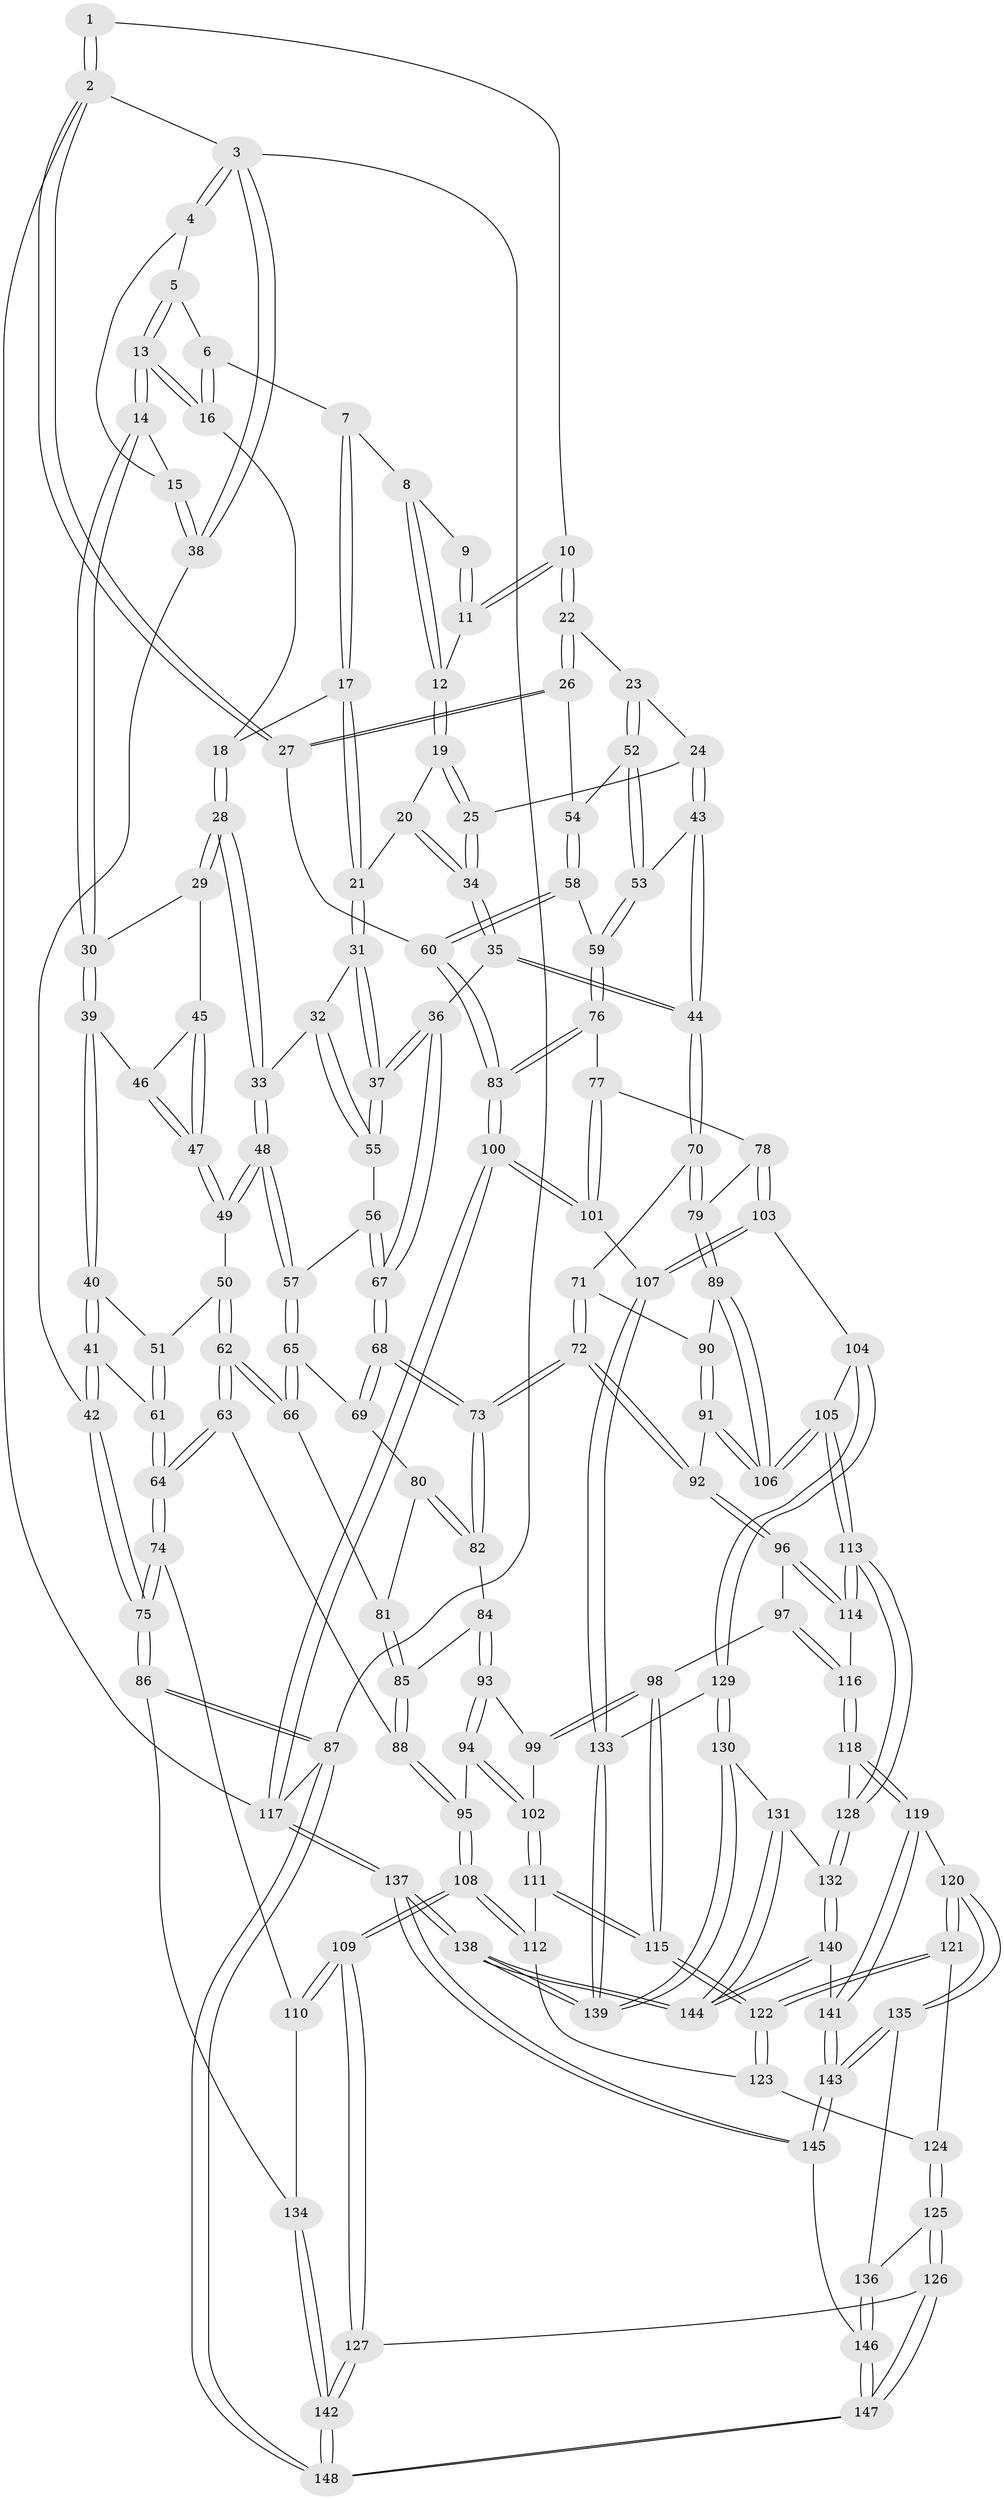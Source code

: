 // Generated by graph-tools (version 1.1) at 2025/38/03/09/25 02:38:22]
// undirected, 148 vertices, 367 edges
graph export_dot {
graph [start="1"]
  node [color=gray90,style=filled];
  1 [pos="+0.8678468944179935+0"];
  2 [pos="+1+0"];
  3 [pos="+0+0"];
  4 [pos="+0.27928886591661345+0"];
  5 [pos="+0.3307281412625823+0"];
  6 [pos="+0.3619715286718973+0"];
  7 [pos="+0.5388511634514546+0"];
  8 [pos="+0.5973354331868757+0"];
  9 [pos="+0.7910983295562695+0"];
  10 [pos="+0.8777580487515297+0.09772368321870974"];
  11 [pos="+0.796782835197132+0.017390753032142322"];
  12 [pos="+0.7190545000018063+0.0804341586389437"];
  13 [pos="+0.2890826229737756+0.12034596700460658"];
  14 [pos="+0.2390258271193097+0.16857120796901764"];
  15 [pos="+0.19408464235434295+0.14958076299074483"];
  16 [pos="+0.39963230690182444+0.11724441602606736"];
  17 [pos="+0.5433223466683291+0.09178317566140823"];
  18 [pos="+0.4176699419683289+0.12890110692367723"];
  19 [pos="+0.7125800343031315+0.12508389917198873"];
  20 [pos="+0.5978933158859784+0.13374199042779406"];
  21 [pos="+0.5629633547419978+0.11939504086663882"];
  22 [pos="+0.9230777355720283+0.177613533866451"];
  23 [pos="+0.9218841508507906+0.17802182003329461"];
  24 [pos="+0.8196270503281947+0.19652698946856426"];
  25 [pos="+0.7562084151571064+0.16581184300180013"];
  26 [pos="+1+0.1820845818057656"];
  27 [pos="+1+0.13677484914281535"];
  28 [pos="+0.40701533829255016+0.24625244699830706"];
  29 [pos="+0.40140123080634077+0.24637983795258964"];
  30 [pos="+0.2522877834154949+0.20246174794290112"];
  31 [pos="+0.5347750312300997+0.18367694015164626"];
  32 [pos="+0.43732589337425537+0.2693655574482733"];
  33 [pos="+0.43651479750255834+0.26931545203275375"];
  34 [pos="+0.637005308592955+0.2697077791614398"];
  35 [pos="+0.6213993481626674+0.36610410679187705"];
  36 [pos="+0.6127030356336304+0.36504435242113253"];
  37 [pos="+0.5927912417057847+0.3552051096792674"];
  38 [pos="+0+0.06318009824676395"];
  39 [pos="+0.24226979368025217+0.2532704564907013"];
  40 [pos="+0.22337062514654413+0.29080820664562484"];
  41 [pos="+0+0.2644857050317421"];
  42 [pos="+0+0.2050822586823362"];
  43 [pos="+0.7076840739697112+0.3999890010117495"];
  44 [pos="+0.686475489733662+0.4087734419599584"];
  45 [pos="+0.33814025978268075+0.3072266274564173"];
  46 [pos="+0.28595370215088556+0.2856528748121334"];
  47 [pos="+0.32790842082192334+0.36045277410034227"];
  48 [pos="+0.38912214834401854+0.39510027369857986"];
  49 [pos="+0.32783949612959523+0.37671077751367593"];
  50 [pos="+0.3110828246505435+0.3808624498523017"];
  51 [pos="+0.2221160366117262+0.3389507197366996"];
  52 [pos="+0.8487130109365779+0.3594874391140583"];
  53 [pos="+0.7772317386351529+0.40960864494988924"];
  54 [pos="+0.9175028153546423+0.36746334857103746"];
  55 [pos="+0.5650483579771027+0.3484956426109148"];
  56 [pos="+0.4410613201545038+0.40402299371639333"];
  57 [pos="+0.39118575238892395+0.39853648854816476"];
  58 [pos="+0.9227886816070607+0.4640563145232075"];
  59 [pos="+0.894543950488615+0.4734907960497512"];
  60 [pos="+1+0.5001511517384076"];
  61 [pos="+0.15576708103326398+0.4193588350272034"];
  62 [pos="+0.24091969285285467+0.525767008754486"];
  63 [pos="+0.2010018825447583+0.5511008818898783"];
  64 [pos="+0.18972563465756706+0.5508840232599298"];
  65 [pos="+0.38802897625664934+0.43273205609723436"];
  66 [pos="+0.29548720181976745+0.5123204402534802"];
  67 [pos="+0.49746993553472635+0.4723680878876618"];
  68 [pos="+0.48261051028898305+0.5133160658190953"];
  69 [pos="+0.42516882453532484+0.49981945099644304"];
  70 [pos="+0.6813172337109706+0.47354501460204573"];
  71 [pos="+0.6302449303660442+0.5269538786755203"];
  72 [pos="+0.5289841087576268+0.5931364906676887"];
  73 [pos="+0.5236481837730473+0.5900340089882387"];
  74 [pos="+0.11423080147660167+0.6100399788145057"];
  75 [pos="+0+0.6324019345901739"];
  76 [pos="+0.8523011937823325+0.5865516590482434"];
  77 [pos="+0.8507989837352665+0.5888884504467028"];
  78 [pos="+0.8122265512069983+0.6030066306096981"];
  79 [pos="+0.7333824930328279+0.5458994553735992"];
  80 [pos="+0.40486553941613035+0.5178221426952654"];
  81 [pos="+0.3670703226697441+0.5292131318261775"];
  82 [pos="+0.41145550756354826+0.6129953608033042"];
  83 [pos="+1+0.5344842961737104"];
  84 [pos="+0.4088281959294242+0.6143932366131201"];
  85 [pos="+0.3790284855059603+0.5922340233755516"];
  86 [pos="+0+0.6944417899066896"];
  87 [pos="+0+1"];
  88 [pos="+0.22388786659547785+0.5688680800437211"];
  89 [pos="+0.6758860152465861+0.6627162246759162"];
  90 [pos="+0.6430694556149052+0.5741255070981913"];
  91 [pos="+0.630951465922592+0.6702762883889268"];
  92 [pos="+0.5412687403008895+0.6445634888321422"];
  93 [pos="+0.40863845486235734+0.6147777556598503"];
  94 [pos="+0.29426903617816336+0.6496222550635681"];
  95 [pos="+0.29376491554828293+0.649393135389498"];
  96 [pos="+0.5359481940688564+0.6602049829670599"];
  97 [pos="+0.4871207518102234+0.7015442862309145"];
  98 [pos="+0.44455695088692243+0.7227367604677496"];
  99 [pos="+0.40390830820102186+0.6482586174938136"];
  100 [pos="+1+0.6226152870848276"];
  101 [pos="+0.965469310922564+0.682826022521068"];
  102 [pos="+0.34548307732148226+0.6951310076827291"];
  103 [pos="+0.7934219744317684+0.6645944321863055"];
  104 [pos="+0.7390288872329044+0.7176347504879453"];
  105 [pos="+0.6787974189246685+0.6942804875742201"];
  106 [pos="+0.6724570867514981+0.685656801124523"];
  107 [pos="+0.9065926125337618+0.7511476435707349"];
  108 [pos="+0.24644154805387183+0.8022659694714575"];
  109 [pos="+0.24556256614663916+0.8032866845323772"];
  110 [pos="+0.1701824746915914+0.7372517610632625"];
  111 [pos="+0.34893272573671547+0.7094798631362492"];
  112 [pos="+0.331022188592787+0.7445317447770187"];
  113 [pos="+0.5993222586286484+0.7861058311356173"];
  114 [pos="+0.555647336337178+0.7140192372761938"];
  115 [pos="+0.43447965412684936+0.738384371030802"];
  116 [pos="+0.5138142092484815+0.7713456643474068"];
  117 [pos="+1+1"];
  118 [pos="+0.5126433923858446+0.7990011831231415"];
  119 [pos="+0.4657767745042569+0.8186933746336699"];
  120 [pos="+0.4550434166059402+0.8192027636582205"];
  121 [pos="+0.4366801041324749+0.76889103803954"];
  122 [pos="+0.43385998792826524+0.7484109663117614"];
  123 [pos="+0.3596179070182365+0.7652110503162526"];
  124 [pos="+0.36744461968525505+0.7894510088501542"];
  125 [pos="+0.33049877390804067+0.8821628437242802"];
  126 [pos="+0.32883354878734583+0.882615848197657"];
  127 [pos="+0.2527312582551405+0.8410350367844082"];
  128 [pos="+0.5977993299489388+0.804385829176107"];
  129 [pos="+0.7513801030656159+0.7767682624261676"];
  130 [pos="+0.7384874594292282+0.8136986859996704"];
  131 [pos="+0.7217871812889812+0.8430692085122332"];
  132 [pos="+0.6404139551080132+0.8870600987750176"];
  133 [pos="+0.8988582476870346+0.7843206708481548"];
  134 [pos="+0.08292025508398902+0.8286467161332932"];
  135 [pos="+0.42584809937026774+0.8609809460137755"];
  136 [pos="+0.399688229211506+0.8771370559957371"];
  137 [pos="+1+1"];
  138 [pos="+1+1"];
  139 [pos="+0.9250725313684851+0.8718285405133207"];
  140 [pos="+0.633812219814228+0.9040424276108879"];
  141 [pos="+0.6130436698577313+0.9409246127298059"];
  142 [pos="+0.13474715249748104+0.9433877931396054"];
  143 [pos="+0.5979977261610878+0.9843527109094189"];
  144 [pos="+0.9418786129657651+1"];
  145 [pos="+0.5719645000271477+1"];
  146 [pos="+0.5512105885095775+1"];
  147 [pos="+0.31676059208286916+1"];
  148 [pos="+0+1"];
  1 -- 2;
  1 -- 2;
  1 -- 10;
  2 -- 3;
  2 -- 27;
  2 -- 27;
  2 -- 117;
  3 -- 4;
  3 -- 4;
  3 -- 38;
  3 -- 38;
  3 -- 87;
  4 -- 5;
  4 -- 15;
  5 -- 6;
  5 -- 13;
  5 -- 13;
  6 -- 7;
  6 -- 16;
  6 -- 16;
  7 -- 8;
  7 -- 17;
  7 -- 17;
  8 -- 9;
  8 -- 12;
  8 -- 12;
  9 -- 11;
  9 -- 11;
  10 -- 11;
  10 -- 11;
  10 -- 22;
  10 -- 22;
  11 -- 12;
  12 -- 19;
  12 -- 19;
  13 -- 14;
  13 -- 14;
  13 -- 16;
  13 -- 16;
  14 -- 15;
  14 -- 30;
  14 -- 30;
  15 -- 38;
  15 -- 38;
  16 -- 18;
  17 -- 18;
  17 -- 21;
  17 -- 21;
  18 -- 28;
  18 -- 28;
  19 -- 20;
  19 -- 25;
  19 -- 25;
  20 -- 21;
  20 -- 34;
  20 -- 34;
  21 -- 31;
  21 -- 31;
  22 -- 23;
  22 -- 26;
  22 -- 26;
  23 -- 24;
  23 -- 52;
  23 -- 52;
  24 -- 25;
  24 -- 43;
  24 -- 43;
  25 -- 34;
  25 -- 34;
  26 -- 27;
  26 -- 27;
  26 -- 54;
  27 -- 60;
  28 -- 29;
  28 -- 29;
  28 -- 33;
  28 -- 33;
  29 -- 30;
  29 -- 45;
  30 -- 39;
  30 -- 39;
  31 -- 32;
  31 -- 37;
  31 -- 37;
  32 -- 33;
  32 -- 55;
  32 -- 55;
  33 -- 48;
  33 -- 48;
  34 -- 35;
  34 -- 35;
  35 -- 36;
  35 -- 44;
  35 -- 44;
  36 -- 37;
  36 -- 37;
  36 -- 67;
  36 -- 67;
  37 -- 55;
  37 -- 55;
  38 -- 42;
  39 -- 40;
  39 -- 40;
  39 -- 46;
  40 -- 41;
  40 -- 41;
  40 -- 51;
  41 -- 42;
  41 -- 42;
  41 -- 61;
  42 -- 75;
  42 -- 75;
  43 -- 44;
  43 -- 44;
  43 -- 53;
  44 -- 70;
  44 -- 70;
  45 -- 46;
  45 -- 47;
  45 -- 47;
  46 -- 47;
  46 -- 47;
  47 -- 49;
  47 -- 49;
  48 -- 49;
  48 -- 49;
  48 -- 57;
  48 -- 57;
  49 -- 50;
  50 -- 51;
  50 -- 62;
  50 -- 62;
  51 -- 61;
  51 -- 61;
  52 -- 53;
  52 -- 53;
  52 -- 54;
  53 -- 59;
  53 -- 59;
  54 -- 58;
  54 -- 58;
  55 -- 56;
  56 -- 57;
  56 -- 67;
  56 -- 67;
  57 -- 65;
  57 -- 65;
  58 -- 59;
  58 -- 60;
  58 -- 60;
  59 -- 76;
  59 -- 76;
  60 -- 83;
  60 -- 83;
  61 -- 64;
  61 -- 64;
  62 -- 63;
  62 -- 63;
  62 -- 66;
  62 -- 66;
  63 -- 64;
  63 -- 64;
  63 -- 88;
  64 -- 74;
  64 -- 74;
  65 -- 66;
  65 -- 66;
  65 -- 69;
  66 -- 81;
  67 -- 68;
  67 -- 68;
  68 -- 69;
  68 -- 69;
  68 -- 73;
  68 -- 73;
  69 -- 80;
  70 -- 71;
  70 -- 79;
  70 -- 79;
  71 -- 72;
  71 -- 72;
  71 -- 90;
  72 -- 73;
  72 -- 73;
  72 -- 92;
  72 -- 92;
  73 -- 82;
  73 -- 82;
  74 -- 75;
  74 -- 75;
  74 -- 110;
  75 -- 86;
  75 -- 86;
  76 -- 77;
  76 -- 83;
  76 -- 83;
  77 -- 78;
  77 -- 101;
  77 -- 101;
  78 -- 79;
  78 -- 103;
  78 -- 103;
  79 -- 89;
  79 -- 89;
  80 -- 81;
  80 -- 82;
  80 -- 82;
  81 -- 85;
  81 -- 85;
  82 -- 84;
  83 -- 100;
  83 -- 100;
  84 -- 85;
  84 -- 93;
  84 -- 93;
  85 -- 88;
  85 -- 88;
  86 -- 87;
  86 -- 87;
  86 -- 134;
  87 -- 148;
  87 -- 148;
  87 -- 117;
  88 -- 95;
  88 -- 95;
  89 -- 90;
  89 -- 106;
  89 -- 106;
  90 -- 91;
  90 -- 91;
  91 -- 92;
  91 -- 106;
  91 -- 106;
  92 -- 96;
  92 -- 96;
  93 -- 94;
  93 -- 94;
  93 -- 99;
  94 -- 95;
  94 -- 102;
  94 -- 102;
  95 -- 108;
  95 -- 108;
  96 -- 97;
  96 -- 114;
  96 -- 114;
  97 -- 98;
  97 -- 116;
  97 -- 116;
  98 -- 99;
  98 -- 99;
  98 -- 115;
  98 -- 115;
  99 -- 102;
  100 -- 101;
  100 -- 101;
  100 -- 117;
  100 -- 117;
  101 -- 107;
  102 -- 111;
  102 -- 111;
  103 -- 104;
  103 -- 107;
  103 -- 107;
  104 -- 105;
  104 -- 129;
  104 -- 129;
  105 -- 106;
  105 -- 106;
  105 -- 113;
  105 -- 113;
  107 -- 133;
  107 -- 133;
  108 -- 109;
  108 -- 109;
  108 -- 112;
  108 -- 112;
  109 -- 110;
  109 -- 110;
  109 -- 127;
  109 -- 127;
  110 -- 134;
  111 -- 112;
  111 -- 115;
  111 -- 115;
  112 -- 123;
  113 -- 114;
  113 -- 114;
  113 -- 128;
  113 -- 128;
  114 -- 116;
  115 -- 122;
  115 -- 122;
  116 -- 118;
  116 -- 118;
  117 -- 137;
  117 -- 137;
  118 -- 119;
  118 -- 119;
  118 -- 128;
  119 -- 120;
  119 -- 141;
  119 -- 141;
  120 -- 121;
  120 -- 121;
  120 -- 135;
  120 -- 135;
  121 -- 122;
  121 -- 122;
  121 -- 124;
  122 -- 123;
  122 -- 123;
  123 -- 124;
  124 -- 125;
  124 -- 125;
  125 -- 126;
  125 -- 126;
  125 -- 136;
  126 -- 127;
  126 -- 147;
  126 -- 147;
  127 -- 142;
  127 -- 142;
  128 -- 132;
  128 -- 132;
  129 -- 130;
  129 -- 130;
  129 -- 133;
  130 -- 131;
  130 -- 139;
  130 -- 139;
  131 -- 132;
  131 -- 144;
  131 -- 144;
  132 -- 140;
  132 -- 140;
  133 -- 139;
  133 -- 139;
  134 -- 142;
  134 -- 142;
  135 -- 136;
  135 -- 143;
  135 -- 143;
  136 -- 146;
  136 -- 146;
  137 -- 138;
  137 -- 138;
  137 -- 145;
  137 -- 145;
  138 -- 139;
  138 -- 139;
  138 -- 144;
  138 -- 144;
  140 -- 141;
  140 -- 144;
  140 -- 144;
  141 -- 143;
  141 -- 143;
  142 -- 148;
  142 -- 148;
  143 -- 145;
  143 -- 145;
  145 -- 146;
  146 -- 147;
  146 -- 147;
  147 -- 148;
  147 -- 148;
}

